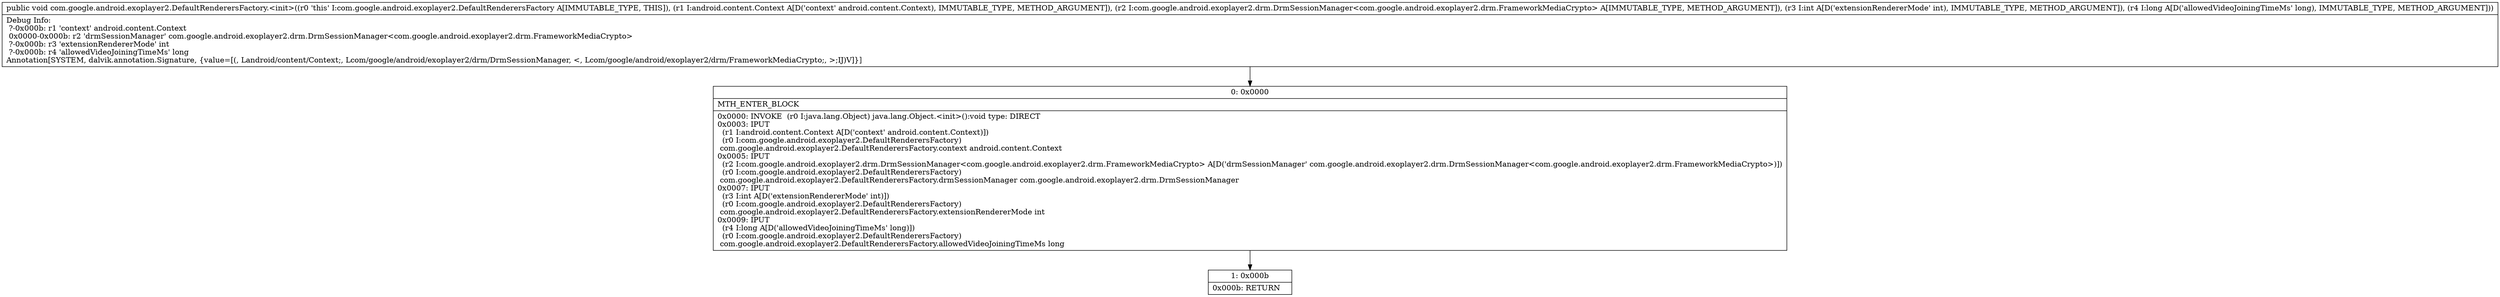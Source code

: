 digraph "CFG forcom.google.android.exoplayer2.DefaultRenderersFactory.\<init\>(Landroid\/content\/Context;Lcom\/google\/android\/exoplayer2\/drm\/DrmSessionManager;IJ)V" {
Node_0 [shape=record,label="{0\:\ 0x0000|MTH_ENTER_BLOCK\l|0x0000: INVOKE  (r0 I:java.lang.Object) java.lang.Object.\<init\>():void type: DIRECT \l0x0003: IPUT  \l  (r1 I:android.content.Context A[D('context' android.content.Context)])\l  (r0 I:com.google.android.exoplayer2.DefaultRenderersFactory)\l com.google.android.exoplayer2.DefaultRenderersFactory.context android.content.Context \l0x0005: IPUT  \l  (r2 I:com.google.android.exoplayer2.drm.DrmSessionManager\<com.google.android.exoplayer2.drm.FrameworkMediaCrypto\> A[D('drmSessionManager' com.google.android.exoplayer2.drm.DrmSessionManager\<com.google.android.exoplayer2.drm.FrameworkMediaCrypto\>)])\l  (r0 I:com.google.android.exoplayer2.DefaultRenderersFactory)\l com.google.android.exoplayer2.DefaultRenderersFactory.drmSessionManager com.google.android.exoplayer2.drm.DrmSessionManager \l0x0007: IPUT  \l  (r3 I:int A[D('extensionRendererMode' int)])\l  (r0 I:com.google.android.exoplayer2.DefaultRenderersFactory)\l com.google.android.exoplayer2.DefaultRenderersFactory.extensionRendererMode int \l0x0009: IPUT  \l  (r4 I:long A[D('allowedVideoJoiningTimeMs' long)])\l  (r0 I:com.google.android.exoplayer2.DefaultRenderersFactory)\l com.google.android.exoplayer2.DefaultRenderersFactory.allowedVideoJoiningTimeMs long \l}"];
Node_1 [shape=record,label="{1\:\ 0x000b|0x000b: RETURN   \l}"];
MethodNode[shape=record,label="{public void com.google.android.exoplayer2.DefaultRenderersFactory.\<init\>((r0 'this' I:com.google.android.exoplayer2.DefaultRenderersFactory A[IMMUTABLE_TYPE, THIS]), (r1 I:android.content.Context A[D('context' android.content.Context), IMMUTABLE_TYPE, METHOD_ARGUMENT]), (r2 I:com.google.android.exoplayer2.drm.DrmSessionManager\<com.google.android.exoplayer2.drm.FrameworkMediaCrypto\> A[IMMUTABLE_TYPE, METHOD_ARGUMENT]), (r3 I:int A[D('extensionRendererMode' int), IMMUTABLE_TYPE, METHOD_ARGUMENT]), (r4 I:long A[D('allowedVideoJoiningTimeMs' long), IMMUTABLE_TYPE, METHOD_ARGUMENT]))  | Debug Info:\l  ?\-0x000b: r1 'context' android.content.Context\l  0x0000\-0x000b: r2 'drmSessionManager' com.google.android.exoplayer2.drm.DrmSessionManager\<com.google.android.exoplayer2.drm.FrameworkMediaCrypto\>\l  ?\-0x000b: r3 'extensionRendererMode' int\l  ?\-0x000b: r4 'allowedVideoJoiningTimeMs' long\lAnnotation[SYSTEM, dalvik.annotation.Signature, \{value=[(, Landroid\/content\/Context;, Lcom\/google\/android\/exoplayer2\/drm\/DrmSessionManager, \<, Lcom\/google\/android\/exoplayer2\/drm\/FrameworkMediaCrypto;, \>;IJ)V]\}]\l}"];
MethodNode -> Node_0;
Node_0 -> Node_1;
}

